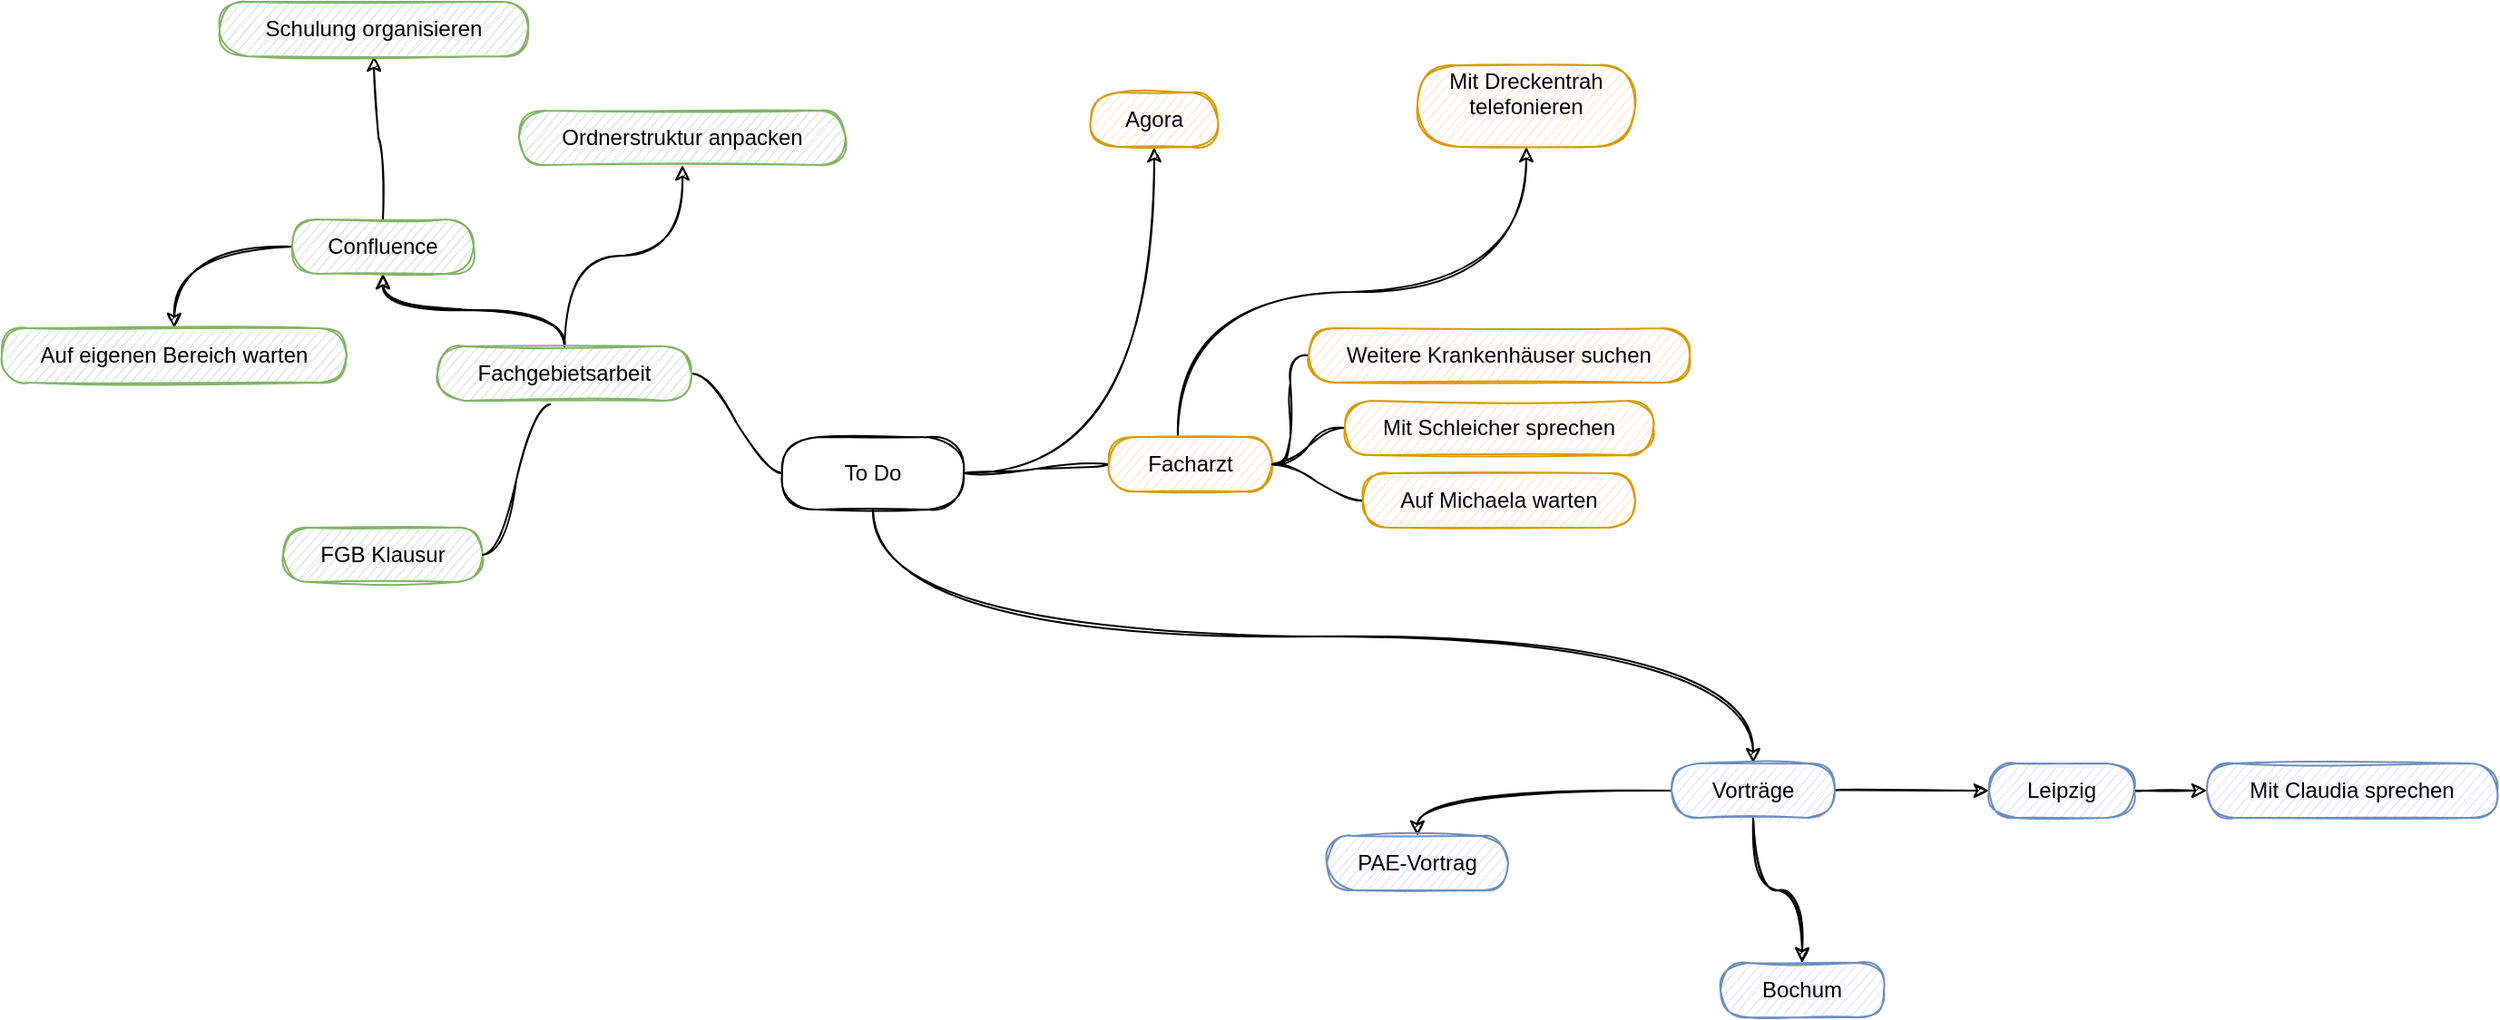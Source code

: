 <mxfile version="19.0.1" type="github">
  <diagram id="R2lEEEUBdFMjLlhIrx00" name="Page-1">
    <mxGraphModel dx="2062" dy="1140" grid="1" gridSize="10" guides="1" tooltips="1" connect="1" arrows="1" fold="1" page="1" pageScale="1" pageWidth="850" pageHeight="1100" math="0" shadow="0" extFonts="Permanent Marker^https://fonts.googleapis.com/css?family=Permanent+Marker">
      <root>
        <mxCell id="0" />
        <mxCell id="1" parent="0" />
        <mxCell id="uCP_6CUTZvWZAbhtNJwN-76" value="" style="edgeStyle=entityRelationEdgeStyle;startArrow=none;endArrow=none;segment=10;curved=1;rounded=1;sketch=1;" parent="1" source="uCP_6CUTZvWZAbhtNJwN-77" target="uCP_6CUTZvWZAbhtNJwN-78" edge="1">
          <mxGeometry relative="1" as="geometry" />
        </mxCell>
        <mxCell id="mQkADK4qdGQxoDrUJaRL-8" style="edgeStyle=orthogonalEdgeStyle;curved=1;rounded=1;sketch=1;orthogonalLoop=1;jettySize=auto;html=1;exitX=0.5;exitY=1;exitDx=0;exitDy=0;" edge="1" parent="1" source="uCP_6CUTZvWZAbhtNJwN-77" target="mQkADK4qdGQxoDrUJaRL-7">
          <mxGeometry relative="1" as="geometry" />
        </mxCell>
        <mxCell id="mQkADK4qdGQxoDrUJaRL-22" value="" style="edgeStyle=orthogonalEdgeStyle;curved=1;rounded=1;sketch=1;orthogonalLoop=1;jettySize=auto;html=1;" edge="1" parent="1" source="uCP_6CUTZvWZAbhtNJwN-77" target="mQkADK4qdGQxoDrUJaRL-21">
          <mxGeometry relative="1" as="geometry" />
        </mxCell>
        <mxCell id="uCP_6CUTZvWZAbhtNJwN-77" value="To Do" style="whiteSpace=wrap;html=1;rounded=1;arcSize=50;align=center;verticalAlign=middle;strokeWidth=1;autosize=1;spacing=4;treeFolding=1;treeMoving=1;newEdgeStyle={&quot;edgeStyle&quot;:&quot;entityRelationEdgeStyle&quot;,&quot;startArrow&quot;:&quot;none&quot;,&quot;endArrow&quot;:&quot;none&quot;,&quot;segment&quot;:10,&quot;curved&quot;:1};sketch=1;" parent="1" vertex="1">
          <mxGeometry x="480" y="300" width="100" height="40" as="geometry" />
        </mxCell>
        <mxCell id="uCP_6CUTZvWZAbhtNJwN-92" value="" style="edgeStyle=orthogonalEdgeStyle;curved=1;rounded=1;sketch=1;orthogonalLoop=1;jettySize=auto;html=1;" parent="1" source="uCP_6CUTZvWZAbhtNJwN-78" target="uCP_6CUTZvWZAbhtNJwN-91" edge="1">
          <mxGeometry relative="1" as="geometry" />
        </mxCell>
        <mxCell id="uCP_6CUTZvWZAbhtNJwN-93" value="" style="edgeStyle=orthogonalEdgeStyle;curved=1;rounded=1;sketch=1;orthogonalLoop=1;jettySize=auto;html=1;" parent="1" source="uCP_6CUTZvWZAbhtNJwN-78" target="uCP_6CUTZvWZAbhtNJwN-91" edge="1">
          <mxGeometry relative="1" as="geometry" />
        </mxCell>
        <mxCell id="mQkADK4qdGQxoDrUJaRL-6" value="" style="edgeStyle=orthogonalEdgeStyle;rounded=1;orthogonalLoop=1;jettySize=auto;html=1;sketch=1;curved=1;" edge="1" parent="1" source="uCP_6CUTZvWZAbhtNJwN-78" target="mQkADK4qdGQxoDrUJaRL-5">
          <mxGeometry relative="1" as="geometry" />
        </mxCell>
        <mxCell id="uCP_6CUTZvWZAbhtNJwN-78" value="Fachgebietsarbeit" style="whiteSpace=wrap;html=1;rounded=1;arcSize=50;align=center;verticalAlign=middle;strokeWidth=1;autosize=1;spacing=4;treeFolding=1;treeMoving=1;newEdgeStyle={&quot;edgeStyle&quot;:&quot;entityRelationEdgeStyle&quot;,&quot;startArrow&quot;:&quot;none&quot;,&quot;endArrow&quot;:&quot;none&quot;,&quot;segment&quot;:10,&quot;curved&quot;:1};sketch=1;fillColor=#d5e8d4;strokeColor=#82b366;" parent="1" vertex="1">
          <mxGeometry x="290" y="250" width="140" height="30" as="geometry" />
        </mxCell>
        <mxCell id="uCP_6CUTZvWZAbhtNJwN-79" value="FGB Klausur" style="whiteSpace=wrap;html=1;rounded=1;arcSize=50;align=center;verticalAlign=middle;strokeWidth=1;autosize=1;spacing=4;treeFolding=1;treeMoving=1;newEdgeStyle={&quot;edgeStyle&quot;:&quot;entityRelationEdgeStyle&quot;,&quot;startArrow&quot;:&quot;none&quot;,&quot;endArrow&quot;:&quot;none&quot;,&quot;segment&quot;:10,&quot;curved&quot;:1};sketch=1;fillColor=#d5e8d4;strokeColor=#82b366;" parent="1" vertex="1">
          <mxGeometry x="205" y="350" width="110" height="30" as="geometry" />
        </mxCell>
        <mxCell id="uCP_6CUTZvWZAbhtNJwN-80" value="" style="edgeStyle=entityRelationEdgeStyle;startArrow=none;endArrow=none;segment=10;curved=1;rounded=1;sketch=1;exitX=0.443;exitY=1.067;exitDx=0;exitDy=0;exitPerimeter=0;" parent="1" source="uCP_6CUTZvWZAbhtNJwN-78" target="uCP_6CUTZvWZAbhtNJwN-79" edge="1">
          <mxGeometry relative="1" as="geometry">
            <mxPoint x="410" y="20" as="sourcePoint" />
            <mxPoint x="490" y="-25" as="targetPoint" />
          </mxGeometry>
        </mxCell>
        <mxCell id="uCP_6CUTZvWZAbhtNJwN-81" value="" style="edgeStyle=entityRelationEdgeStyle;startArrow=none;endArrow=none;segment=10;curved=1;rounded=1;sketch=1;" parent="1" source="uCP_6CUTZvWZAbhtNJwN-77" target="uCP_6CUTZvWZAbhtNJwN-82" edge="1">
          <mxGeometry relative="1" as="geometry">
            <mxPoint x="580" y="320" as="sourcePoint" />
          </mxGeometry>
        </mxCell>
        <mxCell id="mQkADK4qdGQxoDrUJaRL-24" value="" style="edgeStyle=orthogonalEdgeStyle;curved=1;rounded=1;sketch=1;orthogonalLoop=1;jettySize=auto;html=1;exitX=0.422;exitY=-0.033;exitDx=0;exitDy=0;exitPerimeter=0;" edge="1" parent="1" source="uCP_6CUTZvWZAbhtNJwN-82" target="mQkADK4qdGQxoDrUJaRL-23">
          <mxGeometry relative="1" as="geometry" />
        </mxCell>
        <mxCell id="uCP_6CUTZvWZAbhtNJwN-82" value="Facharzt" style="whiteSpace=wrap;html=1;rounded=1;arcSize=50;align=center;verticalAlign=middle;strokeWidth=1;autosize=1;spacing=4;treeFolding=1;treeMoving=1;newEdgeStyle={&quot;edgeStyle&quot;:&quot;entityRelationEdgeStyle&quot;,&quot;startArrow&quot;:&quot;none&quot;,&quot;endArrow&quot;:&quot;none&quot;,&quot;segment&quot;:10,&quot;curved&quot;:1};sketch=1;fillColor=#ffe6cc;strokeColor=#d79b00;" parent="1" vertex="1">
          <mxGeometry x="660" y="300" width="90" height="30" as="geometry" />
        </mxCell>
        <mxCell id="uCP_6CUTZvWZAbhtNJwN-83" value="" style="edgeStyle=entityRelationEdgeStyle;startArrow=none;endArrow=none;segment=10;curved=1;rounded=1;sketch=1;" parent="1" source="uCP_6CUTZvWZAbhtNJwN-82" target="uCP_6CUTZvWZAbhtNJwN-84" edge="1">
          <mxGeometry relative="1" as="geometry">
            <mxPoint x="580" y="320" as="sourcePoint" />
          </mxGeometry>
        </mxCell>
        <mxCell id="uCP_6CUTZvWZAbhtNJwN-84" value="Mit Schleicher sprechen" style="whiteSpace=wrap;html=1;rounded=1;arcSize=50;align=center;verticalAlign=middle;strokeWidth=1;autosize=1;spacing=4;treeFolding=1;treeMoving=1;newEdgeStyle={&quot;edgeStyle&quot;:&quot;entityRelationEdgeStyle&quot;,&quot;startArrow&quot;:&quot;none&quot;,&quot;endArrow&quot;:&quot;none&quot;,&quot;segment&quot;:10,&quot;curved&quot;:1};sketch=1;fillColor=#ffe6cc;strokeColor=#d79b00;" parent="1" vertex="1">
          <mxGeometry x="790" y="280" width="170" height="30" as="geometry" />
        </mxCell>
        <mxCell id="uCP_6CUTZvWZAbhtNJwN-85" value="" style="edgeStyle=entityRelationEdgeStyle;startArrow=none;endArrow=none;segment=10;curved=1;rounded=1;sketch=1;" parent="1" source="uCP_6CUTZvWZAbhtNJwN-82" target="uCP_6CUTZvWZAbhtNJwN-86" edge="1">
          <mxGeometry relative="1" as="geometry">
            <mxPoint x="750" y="315" as="sourcePoint" />
          </mxGeometry>
        </mxCell>
        <mxCell id="uCP_6CUTZvWZAbhtNJwN-86" value="Auf Michaela warten" style="whiteSpace=wrap;html=1;rounded=1;arcSize=50;align=center;verticalAlign=middle;strokeWidth=1;autosize=1;spacing=4;treeFolding=1;treeMoving=1;newEdgeStyle={&quot;edgeStyle&quot;:&quot;entityRelationEdgeStyle&quot;,&quot;startArrow&quot;:&quot;none&quot;,&quot;endArrow&quot;:&quot;none&quot;,&quot;segment&quot;:10,&quot;curved&quot;:1};sketch=1;fillColor=#ffe6cc;strokeColor=#d79b00;" parent="1" vertex="1">
          <mxGeometry x="800" y="320" width="150" height="30" as="geometry" />
        </mxCell>
        <mxCell id="uCP_6CUTZvWZAbhtNJwN-87" value="" style="edgeStyle=entityRelationEdgeStyle;startArrow=none;endArrow=none;segment=10;curved=1;rounded=1;sketch=1;" parent="1" source="uCP_6CUTZvWZAbhtNJwN-82" target="uCP_6CUTZvWZAbhtNJwN-88" edge="1">
          <mxGeometry relative="1" as="geometry">
            <mxPoint x="750" y="315" as="sourcePoint" />
          </mxGeometry>
        </mxCell>
        <mxCell id="uCP_6CUTZvWZAbhtNJwN-88" value="Weitere Krankenhäuser suchen" style="whiteSpace=wrap;html=1;rounded=1;arcSize=50;align=center;verticalAlign=middle;strokeWidth=1;autosize=1;spacing=4;treeFolding=1;treeMoving=1;newEdgeStyle={&quot;edgeStyle&quot;:&quot;entityRelationEdgeStyle&quot;,&quot;startArrow&quot;:&quot;none&quot;,&quot;endArrow&quot;:&quot;none&quot;,&quot;segment&quot;:10,&quot;curved&quot;:1};sketch=1;fillColor=#ffe6cc;strokeColor=#d79b00;" parent="1" vertex="1">
          <mxGeometry x="770" y="240" width="210" height="30" as="geometry" />
        </mxCell>
        <mxCell id="uCP_6CUTZvWZAbhtNJwN-96" value="" style="edgeStyle=orthogonalEdgeStyle;curved=1;rounded=1;sketch=1;orthogonalLoop=1;jettySize=auto;html=1;exitX=0;exitY=0.5;exitDx=0;exitDy=0;" parent="1" source="uCP_6CUTZvWZAbhtNJwN-91" target="uCP_6CUTZvWZAbhtNJwN-94" edge="1">
          <mxGeometry relative="1" as="geometry" />
        </mxCell>
        <mxCell id="uCP_6CUTZvWZAbhtNJwN-98" value="" style="edgeStyle=orthogonalEdgeStyle;curved=1;rounded=1;sketch=1;orthogonalLoop=1;jettySize=auto;html=1;exitX=0.5;exitY=0;exitDx=0;exitDy=0;" parent="1" source="uCP_6CUTZvWZAbhtNJwN-91" target="uCP_6CUTZvWZAbhtNJwN-97" edge="1">
          <mxGeometry relative="1" as="geometry" />
        </mxCell>
        <mxCell id="uCP_6CUTZvWZAbhtNJwN-91" value="Confluence" style="whiteSpace=wrap;html=1;rounded=1;arcSize=50;align=center;verticalAlign=middle;strokeWidth=1;autosize=1;spacing=4;treeFolding=1;treeMoving=1;newEdgeStyle={&quot;edgeStyle&quot;:&quot;entityRelationEdgeStyle&quot;,&quot;startArrow&quot;:&quot;none&quot;,&quot;endArrow&quot;:&quot;none&quot;,&quot;segment&quot;:10,&quot;curved&quot;:1};sketch=1;fillColor=#d5e8d4;strokeColor=#82b366;" parent="1" vertex="1">
          <mxGeometry x="210" y="180" width="100" height="30" as="geometry" />
        </mxCell>
        <mxCell id="uCP_6CUTZvWZAbhtNJwN-94" value="Auf eigenen Bereich warten" style="whiteSpace=wrap;html=1;rounded=1;arcSize=50;align=center;verticalAlign=middle;strokeWidth=1;autosize=1;spacing=4;treeFolding=1;treeMoving=1;newEdgeStyle={&quot;edgeStyle&quot;:&quot;entityRelationEdgeStyle&quot;,&quot;startArrow&quot;:&quot;none&quot;,&quot;endArrow&quot;:&quot;none&quot;,&quot;segment&quot;:10,&quot;curved&quot;:1};sketch=1;fillColor=#d5e8d4;strokeColor=#82b366;" parent="1" vertex="1">
          <mxGeometry x="50" y="240" width="190" height="30" as="geometry" />
        </mxCell>
        <mxCell id="uCP_6CUTZvWZAbhtNJwN-97" value="Schulung organisieren" style="whiteSpace=wrap;html=1;rounded=1;arcSize=50;align=center;verticalAlign=middle;strokeWidth=1;autosize=1;spacing=4;treeFolding=1;treeMoving=1;newEdgeStyle={&quot;edgeStyle&quot;:&quot;entityRelationEdgeStyle&quot;,&quot;startArrow&quot;:&quot;none&quot;,&quot;endArrow&quot;:&quot;none&quot;,&quot;segment&quot;:10,&quot;curved&quot;:1};sketch=1;fillColor=#d5e8d4;strokeColor=#82b366;" parent="1" vertex="1">
          <mxGeometry x="170" y="60" width="170" height="30" as="geometry" />
        </mxCell>
        <mxCell id="mQkADK4qdGQxoDrUJaRL-5" value="Ordnerstruktur anpacken" style="whiteSpace=wrap;html=1;rounded=1;arcSize=50;align=center;verticalAlign=middle;strokeWidth=1;autosize=1;spacing=4;treeFolding=1;treeMoving=1;newEdgeStyle={&quot;edgeStyle&quot;:&quot;entityRelationEdgeStyle&quot;,&quot;startArrow&quot;:&quot;none&quot;,&quot;endArrow&quot;:&quot;none&quot;,&quot;segment&quot;:10,&quot;curved&quot;:1};sketch=1;fillColor=#d5e8d4;strokeColor=#82b366;" vertex="1" parent="1">
          <mxGeometry x="335" y="120" width="180" height="30" as="geometry" />
        </mxCell>
        <mxCell id="mQkADK4qdGQxoDrUJaRL-10" value="" style="edgeStyle=orthogonalEdgeStyle;curved=1;rounded=1;sketch=1;orthogonalLoop=1;jettySize=auto;html=1;" edge="1" parent="1" source="mQkADK4qdGQxoDrUJaRL-7" target="mQkADK4qdGQxoDrUJaRL-9">
          <mxGeometry relative="1" as="geometry" />
        </mxCell>
        <mxCell id="mQkADK4qdGQxoDrUJaRL-12" value="" style="edgeStyle=orthogonalEdgeStyle;curved=1;rounded=1;sketch=1;orthogonalLoop=1;jettySize=auto;html=1;" edge="1" parent="1" source="mQkADK4qdGQxoDrUJaRL-7" target="mQkADK4qdGQxoDrUJaRL-9">
          <mxGeometry relative="1" as="geometry" />
        </mxCell>
        <mxCell id="mQkADK4qdGQxoDrUJaRL-14" value="" style="edgeStyle=orthogonalEdgeStyle;curved=1;rounded=1;sketch=1;orthogonalLoop=1;jettySize=auto;html=1;" edge="1" parent="1" source="mQkADK4qdGQxoDrUJaRL-7" target="mQkADK4qdGQxoDrUJaRL-13">
          <mxGeometry relative="1" as="geometry" />
        </mxCell>
        <mxCell id="mQkADK4qdGQxoDrUJaRL-16" value="" style="edgeStyle=orthogonalEdgeStyle;curved=1;rounded=1;sketch=1;orthogonalLoop=1;jettySize=auto;html=1;" edge="1" parent="1" source="mQkADK4qdGQxoDrUJaRL-7" target="mQkADK4qdGQxoDrUJaRL-15">
          <mxGeometry relative="1" as="geometry" />
        </mxCell>
        <mxCell id="mQkADK4qdGQxoDrUJaRL-7" value="Vorträge" style="whiteSpace=wrap;html=1;rounded=1;arcSize=50;align=center;verticalAlign=middle;strokeWidth=1;autosize=1;spacing=4;treeFolding=1;treeMoving=1;newEdgeStyle={&quot;edgeStyle&quot;:&quot;entityRelationEdgeStyle&quot;,&quot;startArrow&quot;:&quot;none&quot;,&quot;endArrow&quot;:&quot;none&quot;,&quot;segment&quot;:10,&quot;curved&quot;:1};sketch=1;fillColor=#dae8fc;strokeColor=#6c8ebf;" vertex="1" parent="1">
          <mxGeometry x="970" y="480" width="90" height="30" as="geometry" />
        </mxCell>
        <mxCell id="mQkADK4qdGQxoDrUJaRL-18" value="" style="edgeStyle=orthogonalEdgeStyle;curved=1;rounded=1;sketch=1;orthogonalLoop=1;jettySize=auto;html=1;" edge="1" parent="1" source="mQkADK4qdGQxoDrUJaRL-9" target="mQkADK4qdGQxoDrUJaRL-17" visible="0">
          <mxGeometry relative="1" as="geometry" />
        </mxCell>
        <mxCell id="mQkADK4qdGQxoDrUJaRL-9" value="Bochum" style="whiteSpace=wrap;html=1;rounded=1;arcSize=50;align=center;verticalAlign=middle;strokeWidth=1;autosize=1;spacing=4;treeFolding=1;treeMoving=1;newEdgeStyle={&quot;edgeStyle&quot;:&quot;entityRelationEdgeStyle&quot;,&quot;startArrow&quot;:&quot;none&quot;,&quot;endArrow&quot;:&quot;none&quot;,&quot;segment&quot;:10,&quot;curved&quot;:1};sketch=1;fillColor=#dae8fc;strokeColor=#6c8ebf;" vertex="1" collapsed="1" parent="1">
          <mxGeometry x="997" y="590" width="90" height="30" as="geometry" />
        </mxCell>
        <mxCell id="mQkADK4qdGQxoDrUJaRL-20" value="" style="edgeStyle=orthogonalEdgeStyle;curved=1;rounded=1;sketch=1;orthogonalLoop=1;jettySize=auto;html=1;" edge="1" parent="1" source="mQkADK4qdGQxoDrUJaRL-13" target="mQkADK4qdGQxoDrUJaRL-19">
          <mxGeometry relative="1" as="geometry" />
        </mxCell>
        <mxCell id="mQkADK4qdGQxoDrUJaRL-13" value="Leipzig" style="whiteSpace=wrap;html=1;rounded=1;arcSize=50;align=center;verticalAlign=middle;strokeWidth=1;autosize=1;spacing=4;treeFolding=1;treeMoving=1;newEdgeStyle={&quot;edgeStyle&quot;:&quot;entityRelationEdgeStyle&quot;,&quot;startArrow&quot;:&quot;none&quot;,&quot;endArrow&quot;:&quot;none&quot;,&quot;segment&quot;:10,&quot;curved&quot;:1};sketch=1;fillColor=#dae8fc;strokeColor=#6c8ebf;" vertex="1" parent="1">
          <mxGeometry x="1145" y="480" width="80" height="30" as="geometry" />
        </mxCell>
        <mxCell id="mQkADK4qdGQxoDrUJaRL-15" value="PAE-Vortrag" style="whiteSpace=wrap;html=1;rounded=1;arcSize=50;align=center;verticalAlign=middle;strokeWidth=1;autosize=1;spacing=4;treeFolding=1;treeMoving=1;newEdgeStyle={&quot;edgeStyle&quot;:&quot;entityRelationEdgeStyle&quot;,&quot;startArrow&quot;:&quot;none&quot;,&quot;endArrow&quot;:&quot;none&quot;,&quot;segment&quot;:10,&quot;curved&quot;:1};sketch=1;fillColor=#dae8fc;strokeColor=#6c8ebf;" vertex="1" collapsed="1" parent="1">
          <mxGeometry x="780" y="520" width="100" height="30" as="geometry" />
        </mxCell>
        <mxCell id="mQkADK4qdGQxoDrUJaRL-17" value="Reisekostenantrag" style="whiteSpace=wrap;html=1;rounded=1;arcSize=50;align=center;verticalAlign=middle;strokeWidth=1;autosize=1;spacing=4;treeFolding=1;treeMoving=1;newEdgeStyle={&quot;edgeStyle&quot;:&quot;entityRelationEdgeStyle&quot;,&quot;startArrow&quot;:&quot;none&quot;,&quot;endArrow&quot;:&quot;none&quot;,&quot;segment&quot;:10,&quot;curved&quot;:1};sketch=1;fillColor=#dae8fc;strokeColor=#6c8ebf;" vertex="1" visible="0" parent="1">
          <mxGeometry x="967" y="700" width="150" height="30" as="geometry" />
        </mxCell>
        <mxCell id="mQkADK4qdGQxoDrUJaRL-19" value="Mit Claudia sprechen" style="whiteSpace=wrap;html=1;rounded=1;arcSize=50;align=center;verticalAlign=middle;strokeWidth=1;autosize=1;spacing=4;treeFolding=1;treeMoving=1;newEdgeStyle={&quot;edgeStyle&quot;:&quot;entityRelationEdgeStyle&quot;,&quot;startArrow&quot;:&quot;none&quot;,&quot;endArrow&quot;:&quot;none&quot;,&quot;segment&quot;:10,&quot;curved&quot;:1};sketch=1;fillColor=#dae8fc;strokeColor=#6c8ebf;" vertex="1" parent="1">
          <mxGeometry x="1265" y="480" width="160" height="30" as="geometry" />
        </mxCell>
        <mxCell id="mQkADK4qdGQxoDrUJaRL-21" value="Agora" style="whiteSpace=wrap;html=1;rounded=1;arcSize=50;align=center;verticalAlign=middle;strokeWidth=1;autosize=1;spacing=4;treeFolding=1;treeMoving=1;newEdgeStyle={&quot;edgeStyle&quot;:&quot;entityRelationEdgeStyle&quot;,&quot;startArrow&quot;:&quot;none&quot;,&quot;endArrow&quot;:&quot;none&quot;,&quot;segment&quot;:10,&quot;curved&quot;:1};sketch=1;fillColor=#ffe6cc;strokeColor=#d79b00;" vertex="1" parent="1">
          <mxGeometry x="650" y="110" width="70" height="30" as="geometry" />
        </mxCell>
        <mxCell id="mQkADK4qdGQxoDrUJaRL-23" value="&lt;div&gt;Mit Dreckentrah telefonieren&lt;/div&gt;&lt;div&gt;&lt;br&gt;&lt;/div&gt;" style="whiteSpace=wrap;html=1;rounded=1;arcSize=50;align=center;verticalAlign=middle;strokeWidth=1;autosize=1;spacing=4;treeFolding=1;treeMoving=1;newEdgeStyle={&quot;edgeStyle&quot;:&quot;entityRelationEdgeStyle&quot;,&quot;startArrow&quot;:&quot;none&quot;,&quot;endArrow&quot;:&quot;none&quot;,&quot;segment&quot;:10,&quot;curved&quot;:1};sketch=1;fillColor=#ffe6cc;strokeColor=#d79b00;" vertex="1" parent="1">
          <mxGeometry x="830" y="95" width="120" height="45" as="geometry" />
        </mxCell>
      </root>
    </mxGraphModel>
  </diagram>
</mxfile>
